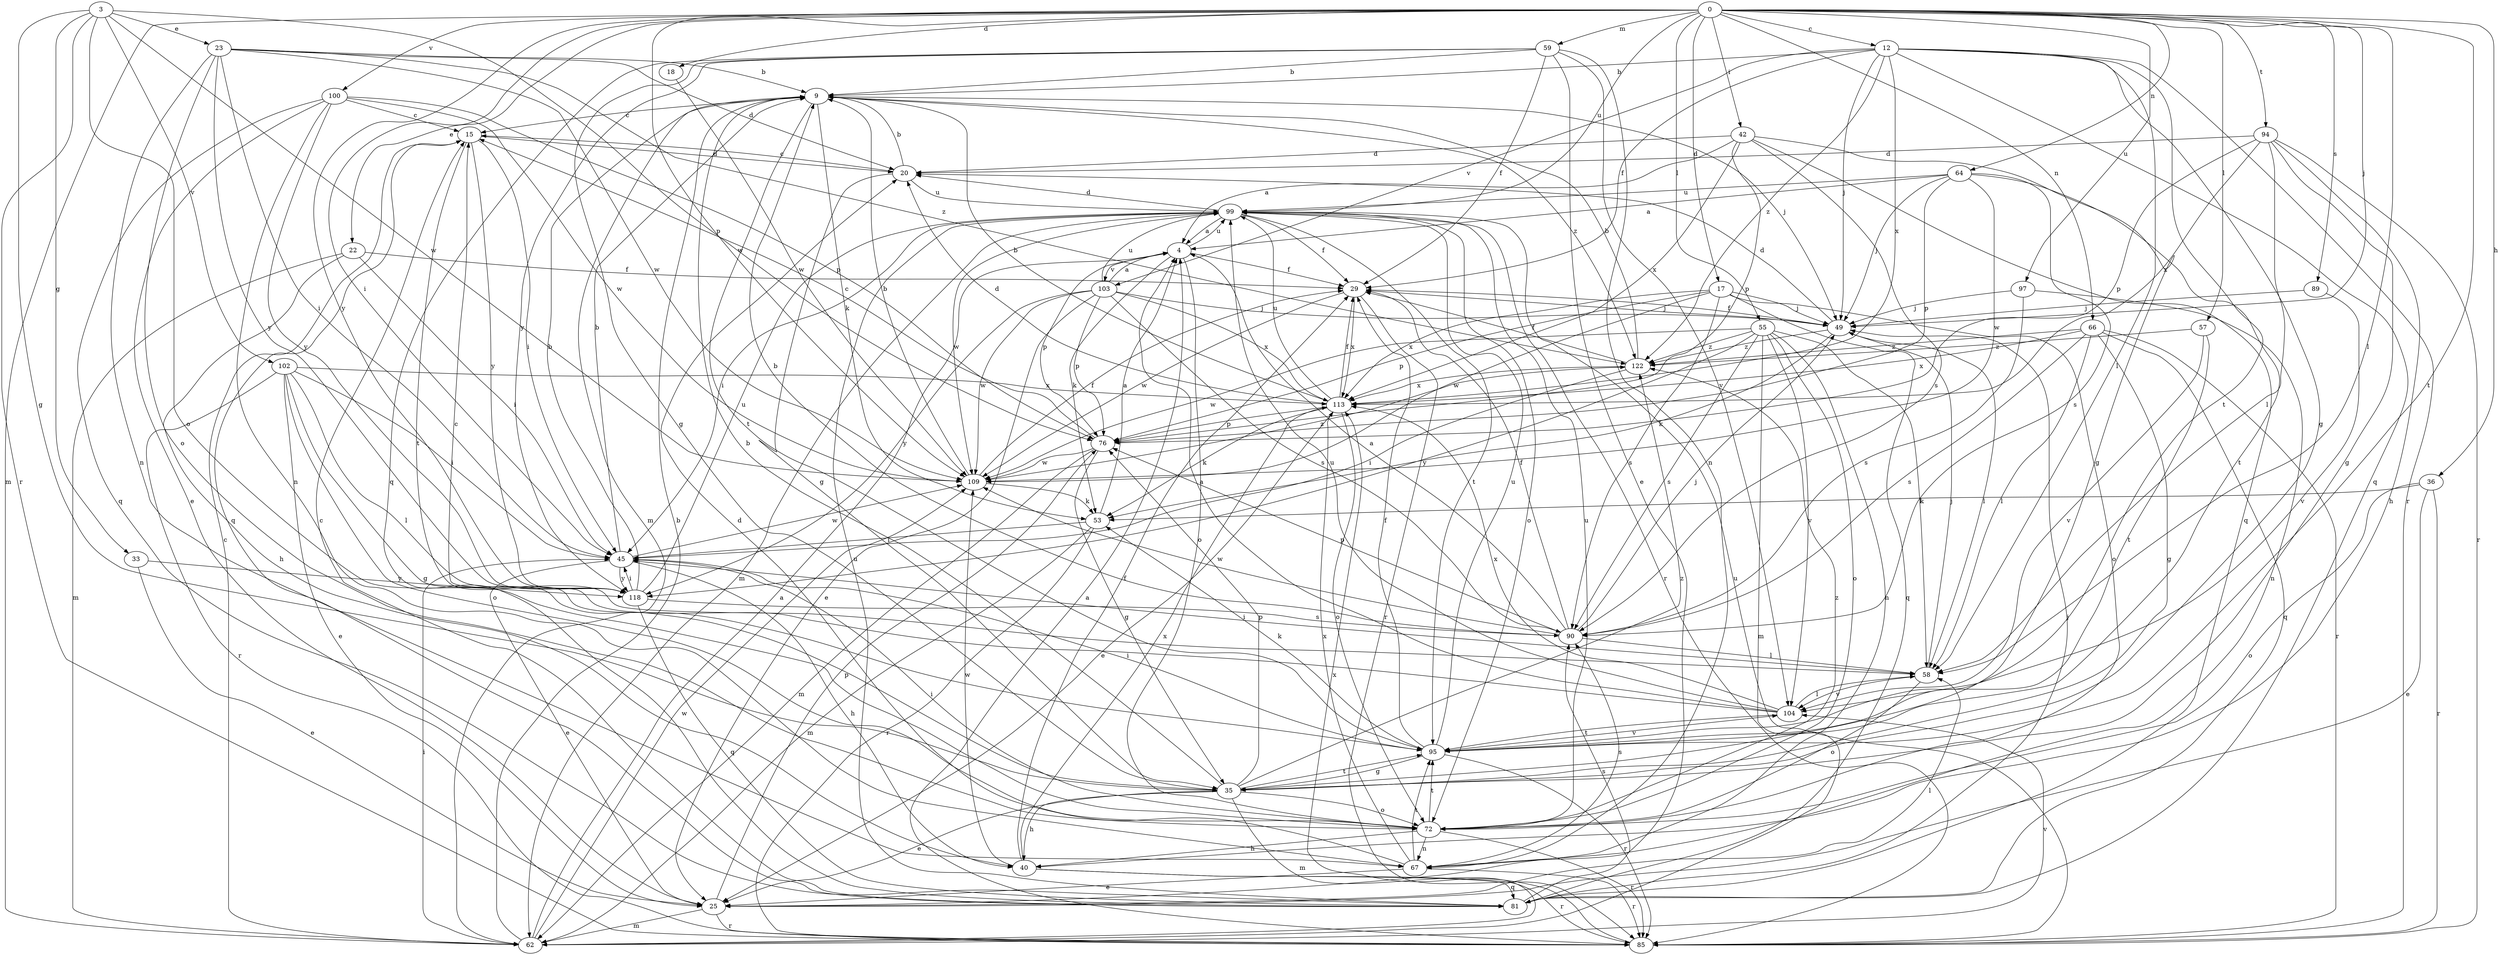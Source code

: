 strict digraph  {
0;
3;
4;
9;
12;
15;
17;
18;
20;
22;
23;
25;
29;
33;
35;
36;
40;
42;
45;
49;
53;
55;
57;
58;
59;
62;
64;
66;
67;
72;
76;
81;
85;
89;
90;
94;
95;
97;
99;
100;
102;
103;
104;
109;
113;
118;
122;
0 -> 12  [label=c];
0 -> 17  [label=d];
0 -> 18  [label=d];
0 -> 22  [label=e];
0 -> 36  [label=h];
0 -> 42  [label=i];
0 -> 45  [label=i];
0 -> 49  [label=j];
0 -> 55  [label=l];
0 -> 57  [label=l];
0 -> 58  [label=l];
0 -> 59  [label=m];
0 -> 62  [label=m];
0 -> 64  [label=n];
0 -> 66  [label=n];
0 -> 89  [label=s];
0 -> 94  [label=t];
0 -> 95  [label=t];
0 -> 97  [label=u];
0 -> 99  [label=u];
0 -> 100  [label=v];
0 -> 109  [label=w];
0 -> 118  [label=y];
3 -> 23  [label=e];
3 -> 33  [label=g];
3 -> 35  [label=g];
3 -> 72  [label=o];
3 -> 76  [label=p];
3 -> 85  [label=r];
3 -> 102  [label=v];
3 -> 109  [label=w];
4 -> 29  [label=f];
4 -> 53  [label=k];
4 -> 72  [label=o];
4 -> 76  [label=p];
4 -> 99  [label=u];
4 -> 103  [label=v];
9 -> 15  [label=c];
9 -> 49  [label=j];
9 -> 53  [label=k];
9 -> 62  [label=m];
9 -> 95  [label=t];
9 -> 122  [label=z];
12 -> 9  [label=b];
12 -> 29  [label=f];
12 -> 35  [label=g];
12 -> 49  [label=j];
12 -> 58  [label=l];
12 -> 81  [label=q];
12 -> 85  [label=r];
12 -> 95  [label=t];
12 -> 103  [label=v];
12 -> 113  [label=x];
12 -> 122  [label=z];
15 -> 20  [label=d];
15 -> 45  [label=i];
15 -> 81  [label=q];
15 -> 95  [label=t];
15 -> 118  [label=y];
17 -> 49  [label=j];
17 -> 72  [label=o];
17 -> 76  [label=p];
17 -> 81  [label=q];
17 -> 90  [label=s];
17 -> 109  [label=w];
17 -> 113  [label=x];
18 -> 109  [label=w];
20 -> 9  [label=b];
20 -> 15  [label=c];
20 -> 35  [label=g];
20 -> 99  [label=u];
22 -> 29  [label=f];
22 -> 40  [label=h];
22 -> 45  [label=i];
22 -> 62  [label=m];
23 -> 9  [label=b];
23 -> 20  [label=d];
23 -> 45  [label=i];
23 -> 67  [label=n];
23 -> 72  [label=o];
23 -> 109  [label=w];
23 -> 118  [label=y];
23 -> 122  [label=z];
25 -> 58  [label=l];
25 -> 62  [label=m];
25 -> 76  [label=p];
25 -> 85  [label=r];
29 -> 49  [label=j];
29 -> 85  [label=r];
29 -> 109  [label=w];
29 -> 113  [label=x];
33 -> 25  [label=e];
33 -> 118  [label=y];
35 -> 9  [label=b];
35 -> 25  [label=e];
35 -> 40  [label=h];
35 -> 62  [label=m];
35 -> 72  [label=o];
35 -> 76  [label=p];
35 -> 95  [label=t];
35 -> 122  [label=z];
36 -> 25  [label=e];
36 -> 53  [label=k];
36 -> 72  [label=o];
36 -> 85  [label=r];
40 -> 29  [label=f];
40 -> 81  [label=q];
40 -> 85  [label=r];
40 -> 109  [label=w];
40 -> 113  [label=x];
42 -> 4  [label=a];
42 -> 20  [label=d];
42 -> 35  [label=g];
42 -> 76  [label=p];
42 -> 81  [label=q];
42 -> 90  [label=s];
42 -> 113  [label=x];
45 -> 9  [label=b];
45 -> 25  [label=e];
45 -> 40  [label=h];
45 -> 109  [label=w];
45 -> 118  [label=y];
49 -> 20  [label=d];
49 -> 29  [label=f];
49 -> 53  [label=k];
49 -> 58  [label=l];
49 -> 122  [label=z];
53 -> 4  [label=a];
53 -> 45  [label=i];
53 -> 62  [label=m];
53 -> 85  [label=r];
55 -> 58  [label=l];
55 -> 62  [label=m];
55 -> 67  [label=n];
55 -> 72  [label=o];
55 -> 90  [label=s];
55 -> 104  [label=v];
55 -> 109  [label=w];
55 -> 118  [label=y];
55 -> 122  [label=z];
57 -> 95  [label=t];
57 -> 104  [label=v];
57 -> 122  [label=z];
58 -> 45  [label=i];
58 -> 49  [label=j];
58 -> 72  [label=o];
58 -> 104  [label=v];
59 -> 9  [label=b];
59 -> 25  [label=e];
59 -> 29  [label=f];
59 -> 35  [label=g];
59 -> 67  [label=n];
59 -> 81  [label=q];
59 -> 104  [label=v];
59 -> 118  [label=y];
62 -> 4  [label=a];
62 -> 9  [label=b];
62 -> 15  [label=c];
62 -> 45  [label=i];
62 -> 104  [label=v];
62 -> 109  [label=w];
64 -> 4  [label=a];
64 -> 49  [label=j];
64 -> 76  [label=p];
64 -> 90  [label=s];
64 -> 95  [label=t];
64 -> 99  [label=u];
64 -> 109  [label=w];
66 -> 35  [label=g];
66 -> 58  [label=l];
66 -> 81  [label=q];
66 -> 85  [label=r];
66 -> 90  [label=s];
66 -> 113  [label=x];
66 -> 122  [label=z];
67 -> 20  [label=d];
67 -> 25  [label=e];
67 -> 85  [label=r];
67 -> 90  [label=s];
67 -> 95  [label=t];
67 -> 113  [label=x];
72 -> 40  [label=h];
72 -> 45  [label=i];
72 -> 67  [label=n];
72 -> 85  [label=r];
72 -> 95  [label=t];
72 -> 99  [label=u];
72 -> 122  [label=z];
76 -> 15  [label=c];
76 -> 35  [label=g];
76 -> 62  [label=m];
76 -> 109  [label=w];
81 -> 15  [label=c];
81 -> 49  [label=j];
81 -> 90  [label=s];
81 -> 99  [label=u];
85 -> 4  [label=a];
85 -> 99  [label=u];
85 -> 113  [label=x];
89 -> 49  [label=j];
89 -> 104  [label=v];
90 -> 4  [label=a];
90 -> 9  [label=b];
90 -> 29  [label=f];
90 -> 49  [label=j];
90 -> 58  [label=l];
90 -> 76  [label=p];
90 -> 109  [label=w];
94 -> 20  [label=d];
94 -> 35  [label=g];
94 -> 40  [label=h];
94 -> 58  [label=l];
94 -> 76  [label=p];
94 -> 85  [label=r];
94 -> 113  [label=x];
95 -> 29  [label=f];
95 -> 35  [label=g];
95 -> 45  [label=i];
95 -> 53  [label=k];
95 -> 85  [label=r];
95 -> 99  [label=u];
95 -> 104  [label=v];
97 -> 49  [label=j];
97 -> 67  [label=n];
97 -> 90  [label=s];
99 -> 4  [label=a];
99 -> 20  [label=d];
99 -> 29  [label=f];
99 -> 45  [label=i];
99 -> 62  [label=m];
99 -> 72  [label=o];
99 -> 85  [label=r];
99 -> 95  [label=t];
99 -> 109  [label=w];
100 -> 15  [label=c];
100 -> 25  [label=e];
100 -> 67  [label=n];
100 -> 76  [label=p];
100 -> 81  [label=q];
100 -> 109  [label=w];
100 -> 118  [label=y];
102 -> 25  [label=e];
102 -> 35  [label=g];
102 -> 45  [label=i];
102 -> 58  [label=l];
102 -> 72  [label=o];
102 -> 85  [label=r];
102 -> 113  [label=x];
103 -> 4  [label=a];
103 -> 25  [label=e];
103 -> 49  [label=j];
103 -> 76  [label=p];
103 -> 90  [label=s];
103 -> 99  [label=u];
103 -> 109  [label=w];
103 -> 113  [label=x];
103 -> 118  [label=y];
104 -> 4  [label=a];
104 -> 15  [label=c];
104 -> 58  [label=l];
104 -> 95  [label=t];
104 -> 99  [label=u];
104 -> 113  [label=x];
109 -> 9  [label=b];
109 -> 29  [label=f];
109 -> 53  [label=k];
109 -> 122  [label=z];
113 -> 9  [label=b];
113 -> 20  [label=d];
113 -> 25  [label=e];
113 -> 29  [label=f];
113 -> 53  [label=k];
113 -> 72  [label=o];
113 -> 76  [label=p];
113 -> 99  [label=u];
118 -> 9  [label=b];
118 -> 45  [label=i];
118 -> 81  [label=q];
118 -> 90  [label=s];
118 -> 99  [label=u];
122 -> 9  [label=b];
122 -> 29  [label=f];
122 -> 45  [label=i];
122 -> 113  [label=x];
}
